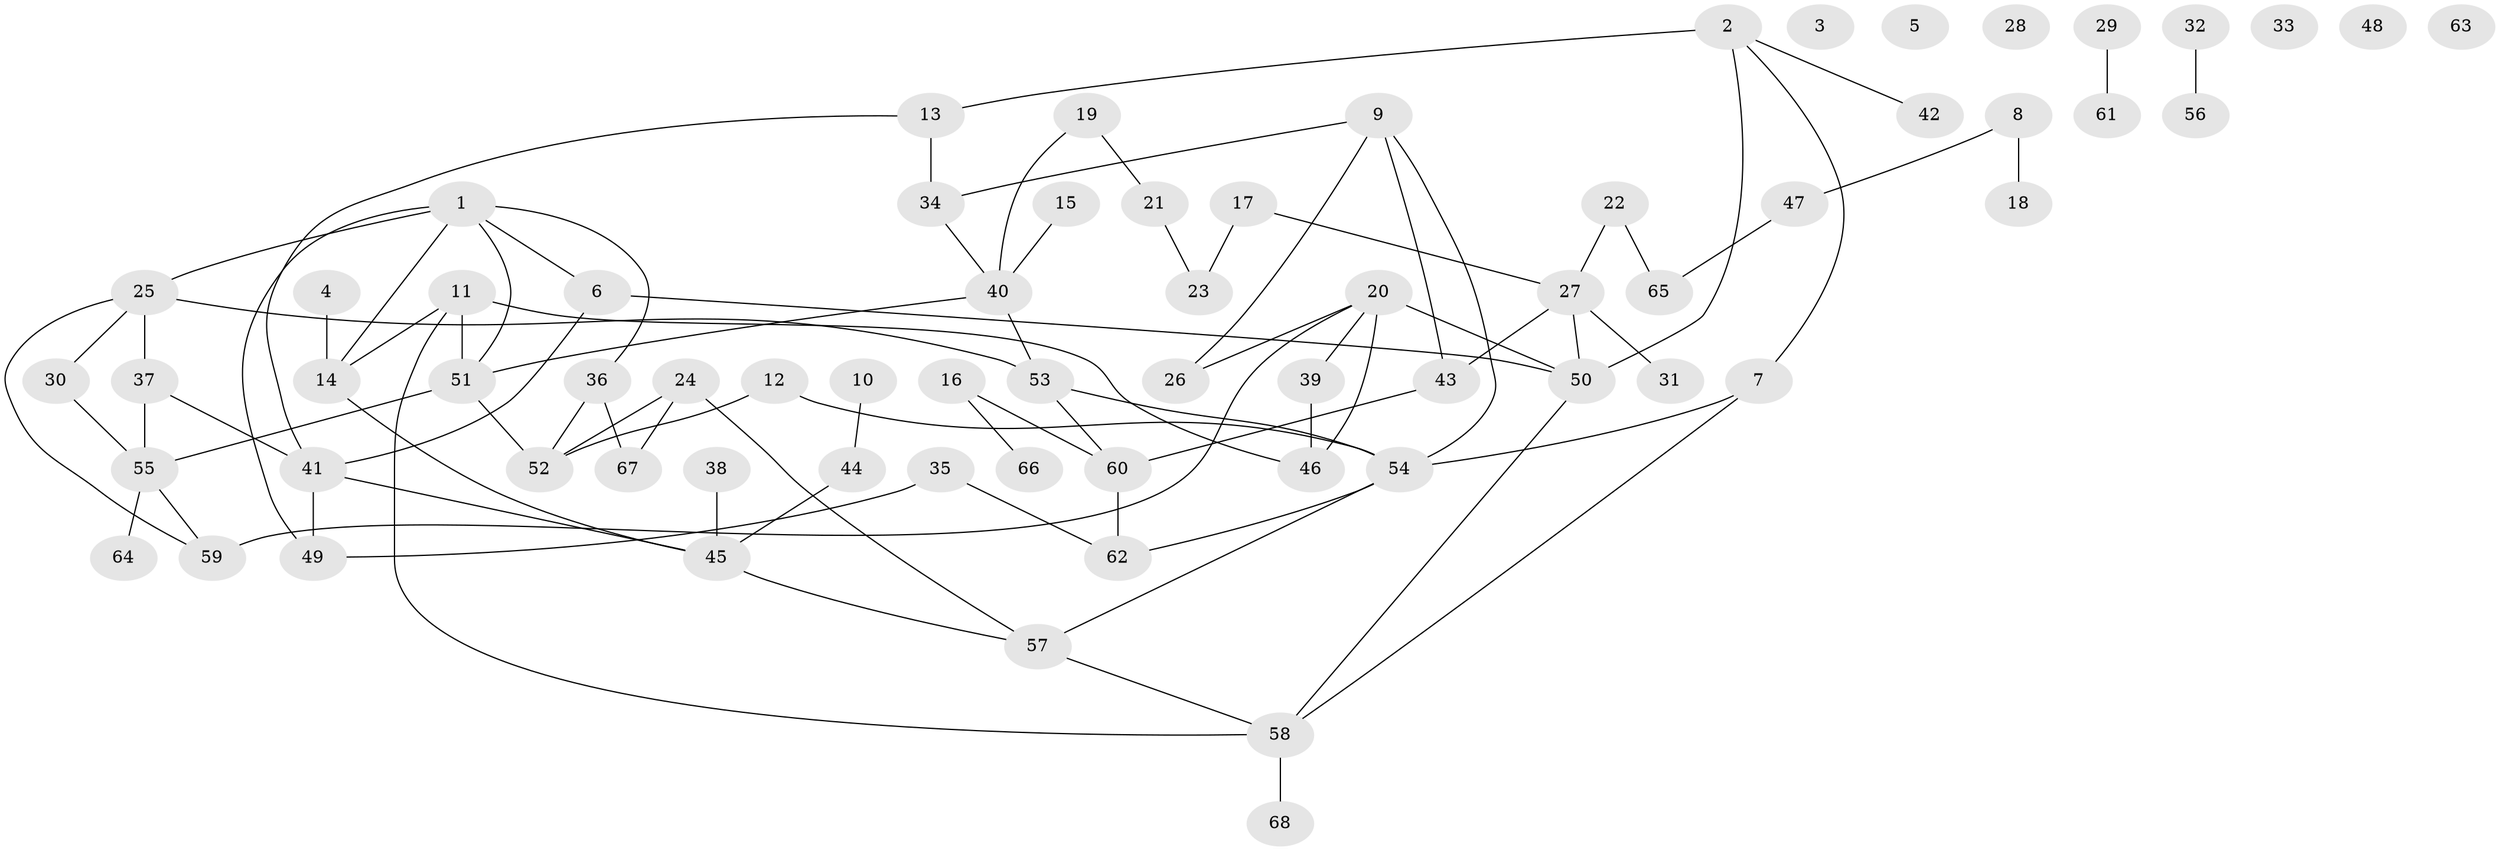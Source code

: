 // coarse degree distribution, {0: 0.23529411764705882, 1: 0.20588235294117646, 2: 0.14705882352941177, 4: 0.08823529411764706, 6: 0.058823529411764705, 3: 0.14705882352941177, 5: 0.058823529411764705, 8: 0.058823529411764705}
// Generated by graph-tools (version 1.1) at 2025/43/03/04/25 21:43:22]
// undirected, 68 vertices, 88 edges
graph export_dot {
graph [start="1"]
  node [color=gray90,style=filled];
  1;
  2;
  3;
  4;
  5;
  6;
  7;
  8;
  9;
  10;
  11;
  12;
  13;
  14;
  15;
  16;
  17;
  18;
  19;
  20;
  21;
  22;
  23;
  24;
  25;
  26;
  27;
  28;
  29;
  30;
  31;
  32;
  33;
  34;
  35;
  36;
  37;
  38;
  39;
  40;
  41;
  42;
  43;
  44;
  45;
  46;
  47;
  48;
  49;
  50;
  51;
  52;
  53;
  54;
  55;
  56;
  57;
  58;
  59;
  60;
  61;
  62;
  63;
  64;
  65;
  66;
  67;
  68;
  1 -- 6;
  1 -- 14;
  1 -- 25;
  1 -- 36;
  1 -- 49;
  1 -- 51;
  2 -- 7;
  2 -- 13;
  2 -- 42;
  2 -- 50;
  4 -- 14;
  6 -- 41;
  6 -- 50;
  7 -- 54;
  7 -- 58;
  8 -- 18;
  8 -- 47;
  9 -- 26;
  9 -- 34;
  9 -- 43;
  9 -- 54;
  10 -- 44;
  11 -- 14;
  11 -- 46;
  11 -- 51;
  11 -- 58;
  12 -- 52;
  12 -- 54;
  13 -- 34;
  13 -- 41;
  14 -- 45;
  15 -- 40;
  16 -- 60;
  16 -- 66;
  17 -- 23;
  17 -- 27;
  19 -- 21;
  19 -- 40;
  20 -- 26;
  20 -- 39;
  20 -- 46;
  20 -- 50;
  20 -- 59;
  21 -- 23;
  22 -- 27;
  22 -- 65;
  24 -- 52;
  24 -- 57;
  24 -- 67;
  25 -- 30;
  25 -- 37;
  25 -- 53;
  25 -- 59;
  27 -- 31;
  27 -- 43;
  27 -- 50;
  29 -- 61;
  30 -- 55;
  32 -- 56;
  34 -- 40;
  35 -- 49;
  35 -- 62;
  36 -- 52;
  36 -- 67;
  37 -- 41;
  37 -- 55;
  38 -- 45;
  39 -- 46;
  40 -- 51;
  40 -- 53;
  41 -- 45;
  41 -- 49;
  43 -- 60;
  44 -- 45;
  45 -- 57;
  47 -- 65;
  50 -- 58;
  51 -- 52;
  51 -- 55;
  53 -- 54;
  53 -- 60;
  54 -- 57;
  54 -- 62;
  55 -- 59;
  55 -- 64;
  57 -- 58;
  58 -- 68;
  60 -- 62;
}
